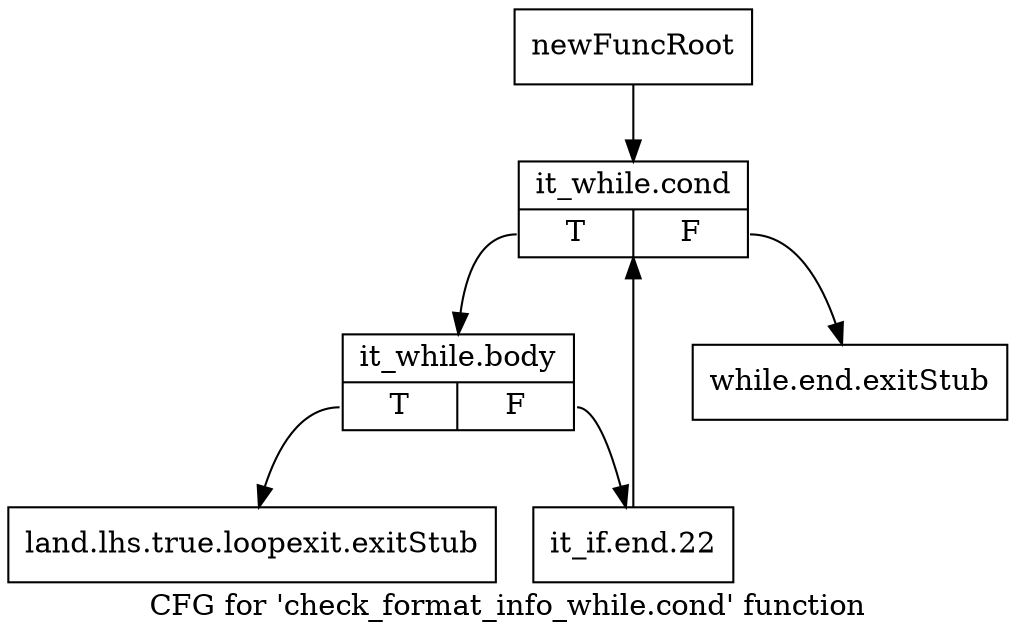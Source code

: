 digraph "CFG for 'check_format_info_while.cond' function" {
	label="CFG for 'check_format_info_while.cond' function";

	Node0xa129d40 [shape=record,label="{newFuncRoot}"];
	Node0xa129d40 -> Node0xa155e40;
	Node0xa155da0 [shape=record,label="{while.end.exitStub}"];
	Node0xa155df0 [shape=record,label="{land.lhs.true.loopexit.exitStub}"];
	Node0xa155e40 [shape=record,label="{it_while.cond|{<s0>T|<s1>F}}"];
	Node0xa155e40:s0 -> Node0xa155e90;
	Node0xa155e40:s1 -> Node0xa155da0;
	Node0xa155e90 [shape=record,label="{it_while.body|{<s0>T|<s1>F}}"];
	Node0xa155e90:s0 -> Node0xa155df0;
	Node0xa155e90:s1 -> Node0xa155ee0;
	Node0xa155ee0 [shape=record,label="{it_if.end.22}"];
	Node0xa155ee0 -> Node0xa155e40;
}
